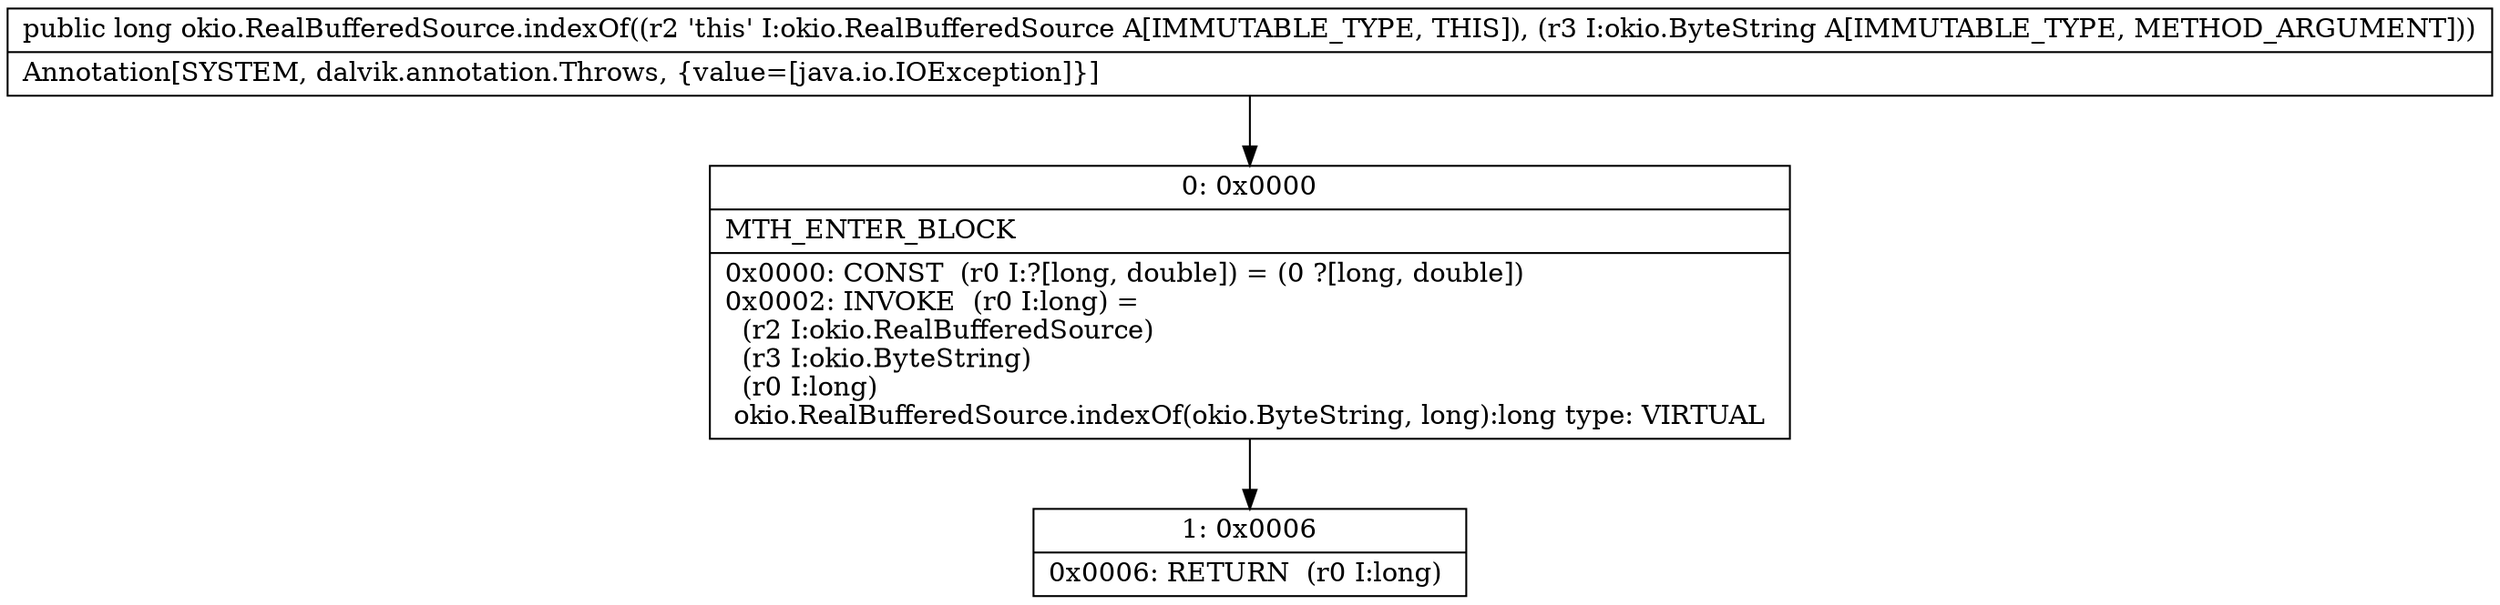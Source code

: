 digraph "CFG forokio.RealBufferedSource.indexOf(Lokio\/ByteString;)J" {
Node_0 [shape=record,label="{0\:\ 0x0000|MTH_ENTER_BLOCK\l|0x0000: CONST  (r0 I:?[long, double]) = (0 ?[long, double]) \l0x0002: INVOKE  (r0 I:long) = \l  (r2 I:okio.RealBufferedSource)\l  (r3 I:okio.ByteString)\l  (r0 I:long)\l okio.RealBufferedSource.indexOf(okio.ByteString, long):long type: VIRTUAL \l}"];
Node_1 [shape=record,label="{1\:\ 0x0006|0x0006: RETURN  (r0 I:long) \l}"];
MethodNode[shape=record,label="{public long okio.RealBufferedSource.indexOf((r2 'this' I:okio.RealBufferedSource A[IMMUTABLE_TYPE, THIS]), (r3 I:okio.ByteString A[IMMUTABLE_TYPE, METHOD_ARGUMENT]))  | Annotation[SYSTEM, dalvik.annotation.Throws, \{value=[java.io.IOException]\}]\l}"];
MethodNode -> Node_0;
Node_0 -> Node_1;
}

